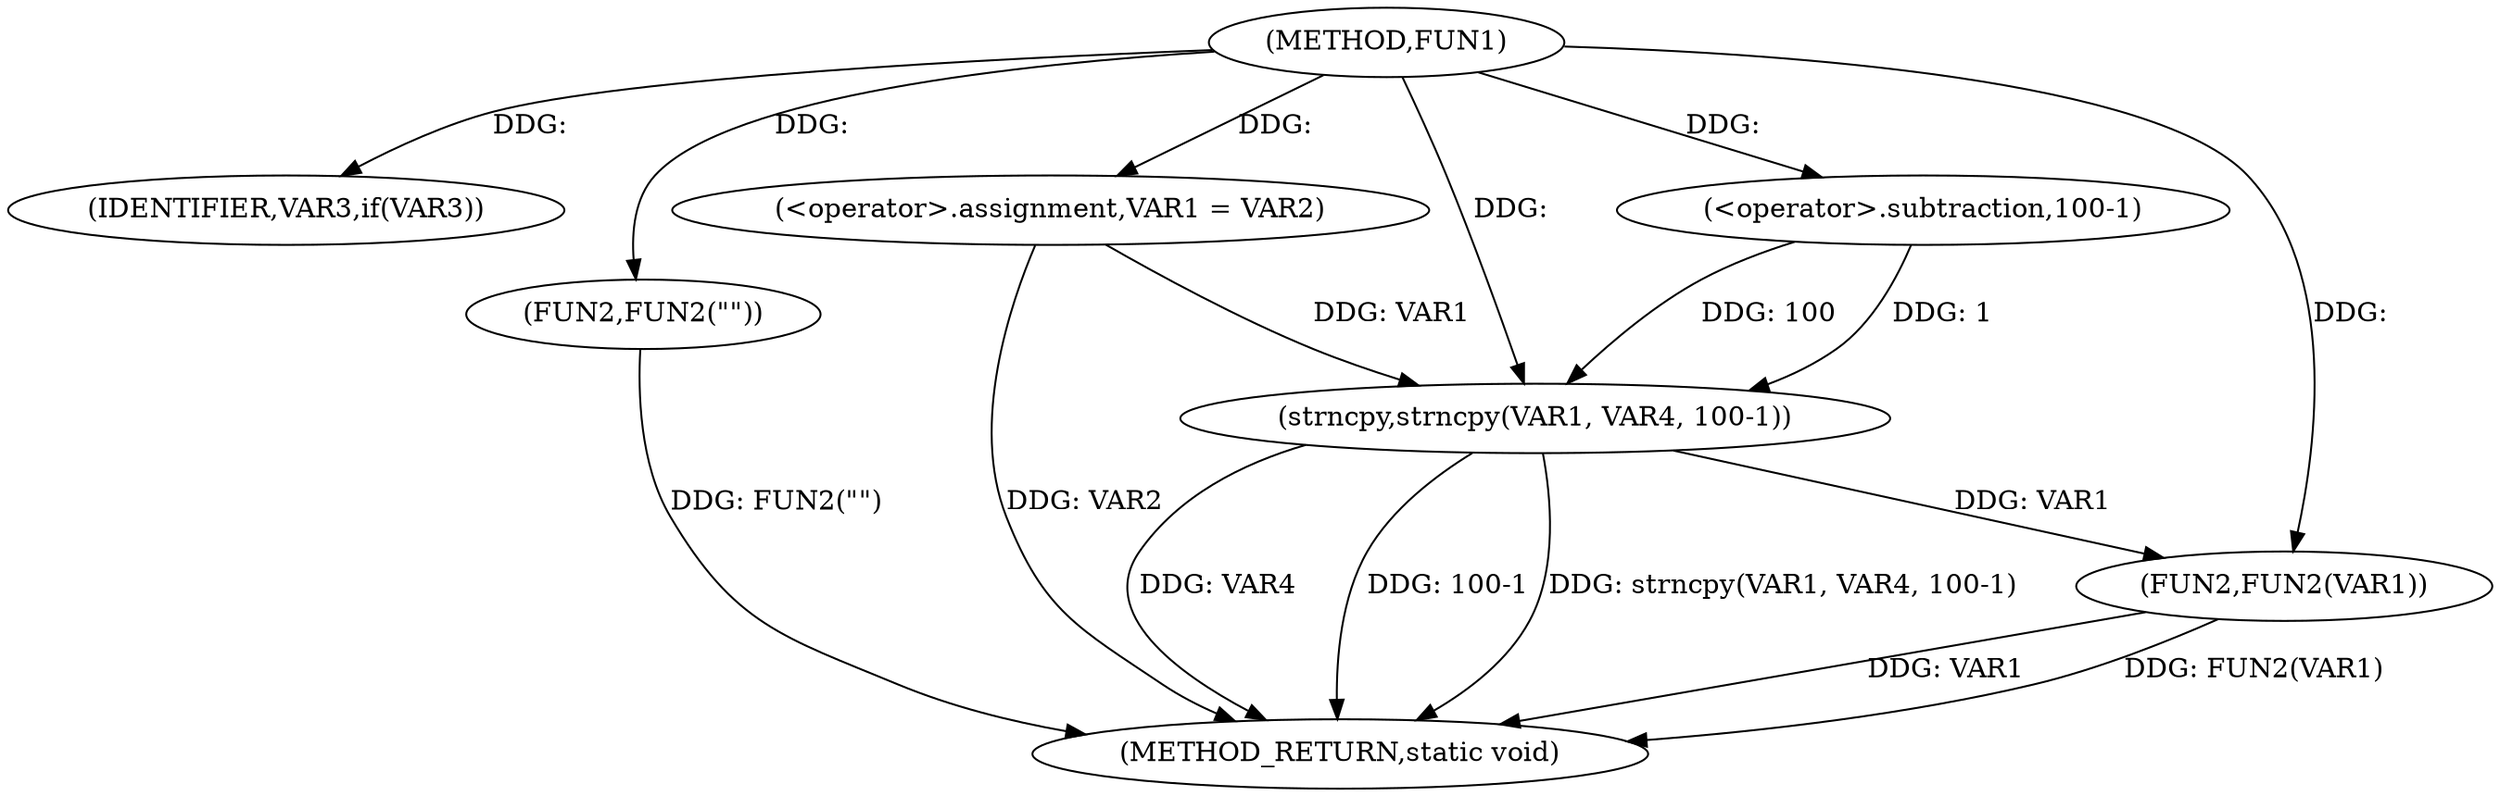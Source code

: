 digraph FUN1 {  
"1000100" [label = "(METHOD,FUN1)" ]
"1000124" [label = "(METHOD_RETURN,static void)" ]
"1000105" [label = "(IDENTIFIER,VAR3,if(VAR3))" ]
"1000107" [label = "(FUN2,FUN2(\"\"))" ]
"1000111" [label = "(<operator>.assignment,VAR1 = VAR2)" ]
"1000116" [label = "(strncpy,strncpy(VAR1, VAR4, 100-1))" ]
"1000119" [label = "(<operator>.subtraction,100-1)" ]
"1000122" [label = "(FUN2,FUN2(VAR1))" ]
  "1000107" -> "1000124"  [ label = "DDG: FUN2(\"\")"] 
  "1000122" -> "1000124"  [ label = "DDG: VAR1"] 
  "1000116" -> "1000124"  [ label = "DDG: VAR4"] 
  "1000111" -> "1000124"  [ label = "DDG: VAR2"] 
  "1000122" -> "1000124"  [ label = "DDG: FUN2(VAR1)"] 
  "1000116" -> "1000124"  [ label = "DDG: 100-1"] 
  "1000116" -> "1000124"  [ label = "DDG: strncpy(VAR1, VAR4, 100-1)"] 
  "1000100" -> "1000105"  [ label = "DDG: "] 
  "1000100" -> "1000107"  [ label = "DDG: "] 
  "1000100" -> "1000111"  [ label = "DDG: "] 
  "1000111" -> "1000116"  [ label = "DDG: VAR1"] 
  "1000100" -> "1000116"  [ label = "DDG: "] 
  "1000119" -> "1000116"  [ label = "DDG: 100"] 
  "1000119" -> "1000116"  [ label = "DDG: 1"] 
  "1000100" -> "1000119"  [ label = "DDG: "] 
  "1000116" -> "1000122"  [ label = "DDG: VAR1"] 
  "1000100" -> "1000122"  [ label = "DDG: "] 
}
